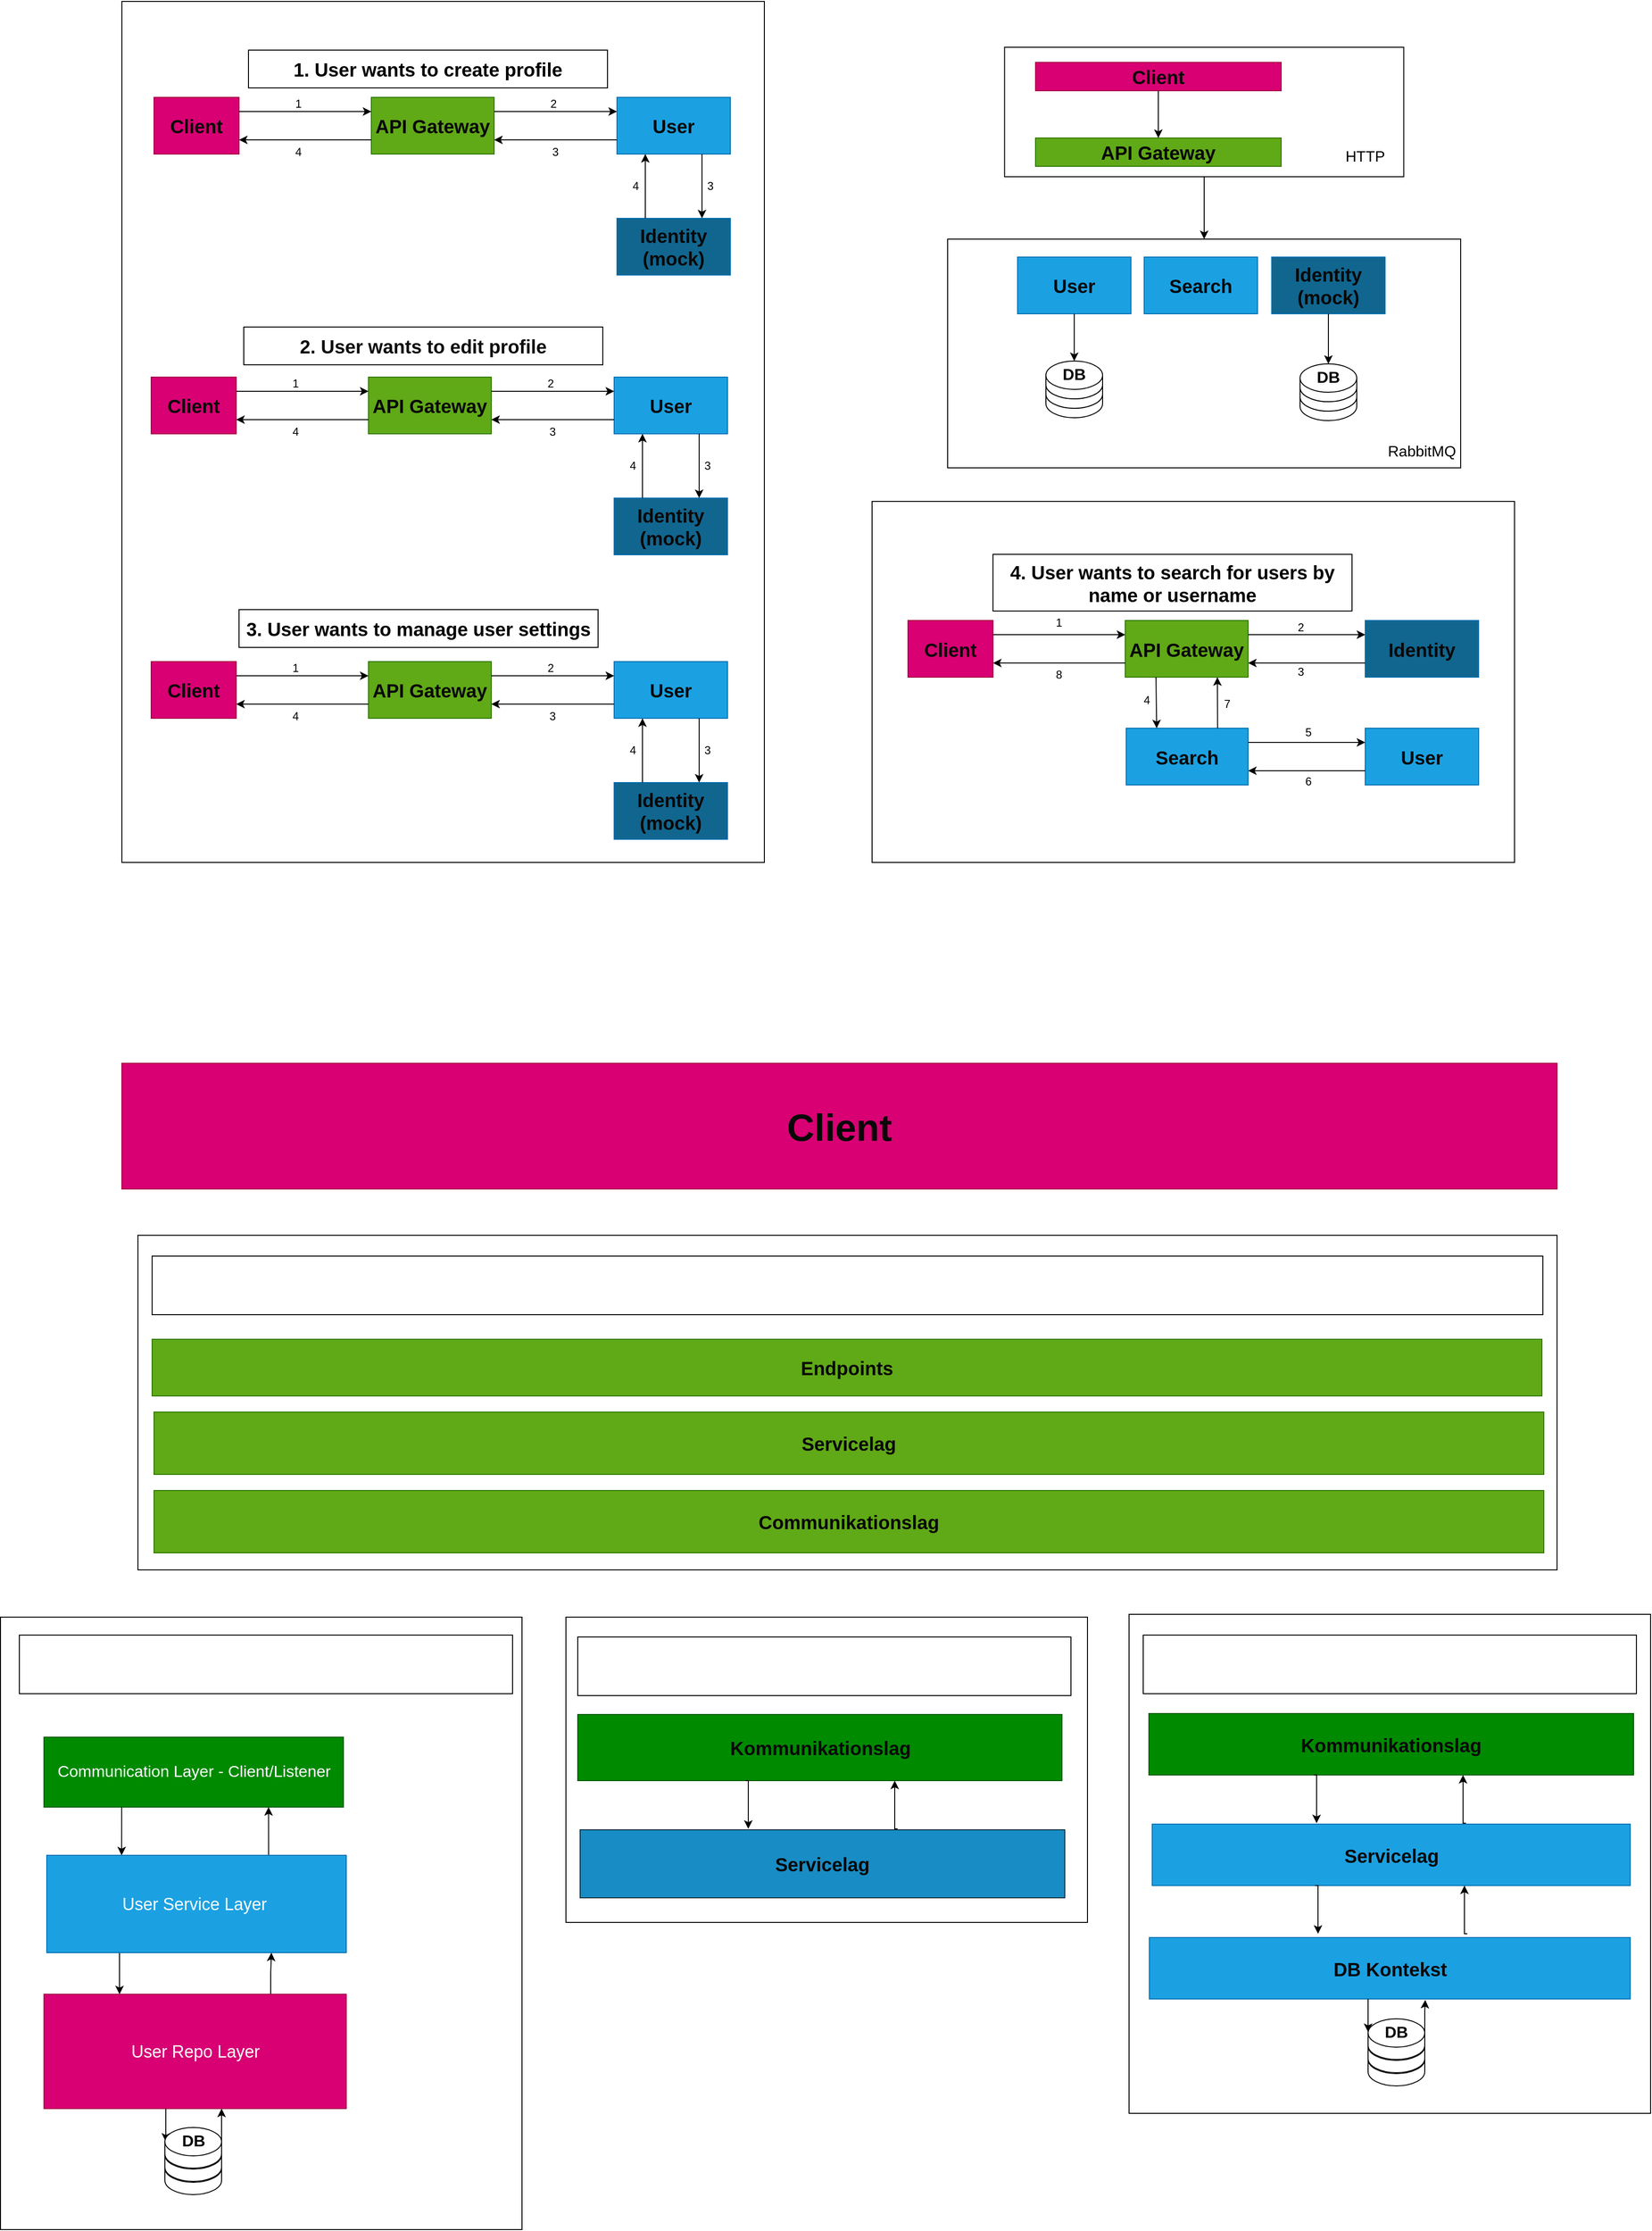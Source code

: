 <mxfile version="23.1.8" type="device">
  <diagram name="Page-1" id="fgIBBaPACrphNUb2yU_0">
    <mxGraphModel dx="1826" dy="351" grid="0" gridSize="10" guides="1" tooltips="1" connect="1" arrows="1" fold="1" page="0" pageScale="1" pageWidth="850" pageHeight="1100" math="0" shadow="0">
      <root>
        <mxCell id="0" />
        <mxCell id="1" parent="0" />
        <mxCell id="bLynz7AUmZi9n8IFfakY-3" value="&lt;font color=&quot;#ffffff&quot;&gt;&lt;span style=&quot;font-size: 20px;&quot;&gt;&lt;b&gt;Search context&lt;/b&gt;&lt;/span&gt;&lt;/font&gt;" style="rounded=0;whiteSpace=wrap;html=1;flipV=0;flipH=1;direction=west;labelPosition=center;verticalLabelPosition=middle;align=center;verticalAlign=top;" vertex="1" parent="1">
          <mxGeometry x="1060.25" y="526" width="422.5" height="137" as="geometry" />
        </mxCell>
        <mxCell id="bLynz7AUmZi9n8IFfakY-1" value="&lt;font color=&quot;#ffffff&quot;&gt;&lt;span style=&quot;font-size: 20px;&quot;&gt;&lt;b&gt;Search context&lt;/b&gt;&lt;/span&gt;&lt;/font&gt;" style="rounded=0;whiteSpace=wrap;html=1;flipV=0;flipH=1;direction=west;labelPosition=center;verticalLabelPosition=middle;align=center;verticalAlign=top;" vertex="1" parent="1">
          <mxGeometry x="1000" y="729" width="543" height="242" as="geometry" />
        </mxCell>
        <mxCell id="kWf70IJN_p3yiQGSxXuf-264" value="" style="rounded=0;whiteSpace=wrap;html=1;" parent="1" vertex="1">
          <mxGeometry x="1192" y="2184" width="552" height="528" as="geometry" />
        </mxCell>
        <mxCell id="kWf70IJN_p3yiQGSxXuf-134" value="&lt;font color=&quot;#ffffff&quot;&gt;&lt;span style=&quot;font-size: 20px;&quot;&gt;&lt;b&gt;Search context&lt;/b&gt;&lt;/span&gt;&lt;/font&gt;" style="rounded=0;whiteSpace=wrap;html=1;flipV=0;flipH=1;direction=west;labelPosition=center;verticalLabelPosition=middle;align=center;verticalAlign=top;" parent="1" vertex="1">
          <mxGeometry x="920" y="1006.5" width="680" height="382" as="geometry" />
        </mxCell>
        <mxCell id="kWf70IJN_p3yiQGSxXuf-133" value="&lt;font color=&quot;#ffffff&quot; size=&quot;1&quot;&gt;&lt;b style=&quot;font-size: 20px;&quot;&gt;User management context&lt;/b&gt;&lt;/font&gt;" style="rounded=0;whiteSpace=wrap;html=1;flipV=0;flipH=1;direction=west;labelPosition=center;verticalLabelPosition=middle;align=center;verticalAlign=top;" parent="1" vertex="1">
          <mxGeometry x="126" y="477.5" width="680" height="911" as="geometry" />
        </mxCell>
        <mxCell id="kWf70IJN_p3yiQGSxXuf-58" value="&lt;font size=&quot;1&quot; color=&quot;#080808&quot;&gt;&lt;b style=&quot;font-size: 20px;&quot;&gt;User&lt;/b&gt;&lt;/font&gt;" style="rounded=0;whiteSpace=wrap;html=1;fillColor=#1ba1e2;fontColor=#ffffff;strokeColor=#006EAF;" parent="1" vertex="1">
          <mxGeometry x="1074" y="748" width="120" height="60" as="geometry" />
        </mxCell>
        <mxCell id="kWf70IJN_p3yiQGSxXuf-60" value="&lt;font size=&quot;1&quot; color=&quot;#080808&quot;&gt;&lt;b style=&quot;font-size: 20px;&quot;&gt;Search&lt;/b&gt;&lt;/font&gt;" style="rounded=0;whiteSpace=wrap;html=1;fillColor=#1ba1e2;fontColor=#ffffff;strokeColor=#006EAF;" parent="1" vertex="1">
          <mxGeometry x="1208" y="748" width="120" height="60" as="geometry" />
        </mxCell>
        <mxCell id="kWf70IJN_p3yiQGSxXuf-62" value="&lt;font size=&quot;1&quot; color=&quot;#080808&quot;&gt;&lt;b style=&quot;font-size: 20px;&quot;&gt;API Gateway&lt;/b&gt;&lt;/font&gt;" style="rounded=0;whiteSpace=wrap;html=1;fillColor=#60a917;fontColor=#ffffff;strokeColor=#2D7600;flipV=0;flipH=1;direction=west;labelPosition=center;verticalLabelPosition=middle;align=center;verticalAlign=middle;" parent="1" vertex="1">
          <mxGeometry x="1093" y="622" width="260" height="30" as="geometry" />
        </mxCell>
        <mxCell id="kWf70IJN_p3yiQGSxXuf-64" value="&lt;font size=&quot;1&quot; color=&quot;#080808&quot;&gt;&lt;b style=&quot;font-size: 20px;&quot;&gt;Client&lt;/b&gt;&lt;/font&gt;" style="rounded=0;whiteSpace=wrap;html=1;fillColor=#d80073;fontColor=#ffffff;strokeColor=#A50040;flipV=0;flipH=1;direction=west;labelPosition=center;verticalLabelPosition=middle;align=center;verticalAlign=middle;" parent="1" vertex="1">
          <mxGeometry x="1093" y="542" width="260" height="30" as="geometry" />
        </mxCell>
        <mxCell id="kWf70IJN_p3yiQGSxXuf-65" value="" style="endArrow=classic;html=1;rounded=0;exitX=0.5;exitY=0;exitDx=0;exitDy=0;entryX=0.5;entryY=1;entryDx=0;entryDy=0;" parent="1" source="kWf70IJN_p3yiQGSxXuf-64" target="kWf70IJN_p3yiQGSxXuf-62" edge="1">
          <mxGeometry width="50" height="50" relative="1" as="geometry">
            <mxPoint x="1423" y="742" as="sourcePoint" />
            <mxPoint x="1473" y="692" as="targetPoint" />
          </mxGeometry>
        </mxCell>
        <mxCell id="kWf70IJN_p3yiQGSxXuf-69" value="&lt;font size=&quot;1&quot;&gt;&lt;b style=&quot;font-size: 20px;&quot;&gt;1. User wants to create profile&lt;/b&gt;&lt;/font&gt;" style="rounded=0;whiteSpace=wrap;html=1;flipV=0;flipH=1;direction=west;labelPosition=center;verticalLabelPosition=middle;align=center;verticalAlign=middle;" parent="1" vertex="1">
          <mxGeometry x="260" y="529" width="380" height="40" as="geometry" />
        </mxCell>
        <mxCell id="kWf70IJN_p3yiQGSxXuf-70" value="&lt;font size=&quot;1&quot; color=&quot;#080808&quot;&gt;&lt;b style=&quot;font-size: 20px;&quot;&gt;Client&lt;/b&gt;&lt;/font&gt;" style="rounded=0;whiteSpace=wrap;html=1;fillColor=#d80073;fontColor=#ffffff;strokeColor=#A50040;flipV=0;flipH=1;direction=west;labelPosition=center;verticalLabelPosition=middle;align=center;verticalAlign=middle;" parent="1" vertex="1">
          <mxGeometry x="160" y="579" width="90" height="60" as="geometry" />
        </mxCell>
        <mxCell id="kWf70IJN_p3yiQGSxXuf-71" value="&lt;font size=&quot;1&quot; color=&quot;#080808&quot;&gt;&lt;b style=&quot;font-size: 20px;&quot;&gt;API Gateway&lt;/b&gt;&lt;/font&gt;" style="rounded=0;whiteSpace=wrap;html=1;fillColor=#60a917;fontColor=#ffffff;strokeColor=#2D7600;flipV=0;flipH=1;direction=west;labelPosition=center;verticalLabelPosition=middle;align=center;verticalAlign=middle;" parent="1" vertex="1">
          <mxGeometry x="390" y="579" width="130" height="60" as="geometry" />
        </mxCell>
        <mxCell id="kWf70IJN_p3yiQGSxXuf-72" value="" style="endArrow=classic;html=1;rounded=0;exitX=0;exitY=0.75;exitDx=0;exitDy=0;entryX=1;entryY=0.75;entryDx=0;entryDy=0;" parent="1" source="kWf70IJN_p3yiQGSxXuf-70" target="kWf70IJN_p3yiQGSxXuf-71" edge="1">
          <mxGeometry width="50" height="50" relative="1" as="geometry">
            <mxPoint x="570" y="709" as="sourcePoint" />
            <mxPoint x="620" y="659" as="targetPoint" />
          </mxGeometry>
        </mxCell>
        <mxCell id="kWf70IJN_p3yiQGSxXuf-73" value="" style="shape=cylinder3;whiteSpace=wrap;html=1;boundedLbl=1;backgroundOutline=1;size=15;" parent="1" vertex="1">
          <mxGeometry x="1104" y="878" width="60" height="40" as="geometry" />
        </mxCell>
        <mxCell id="kWf70IJN_p3yiQGSxXuf-76" value="" style="shape=cylinder3;whiteSpace=wrap;html=1;boundedLbl=1;backgroundOutline=1;size=15;" parent="1" vertex="1">
          <mxGeometry x="1104" y="868" width="60" height="40" as="geometry" />
        </mxCell>
        <mxCell id="kWf70IJN_p3yiQGSxXuf-77" value="" style="shape=cylinder3;whiteSpace=wrap;html=1;boundedLbl=1;backgroundOutline=1;size=15;" parent="1" vertex="1">
          <mxGeometry x="1104" y="858" width="60" height="40" as="geometry" />
        </mxCell>
        <mxCell id="kWf70IJN_p3yiQGSxXuf-79" value="" style="endArrow=classic;html=1;rounded=0;exitX=0.5;exitY=1;exitDx=0;exitDy=0;entryX=0.5;entryY=0;entryDx=0;entryDy=0;entryPerimeter=0;" parent="1" source="kWf70IJN_p3yiQGSxXuf-58" target="kWf70IJN_p3yiQGSxXuf-77" edge="1">
          <mxGeometry width="50" height="50" relative="1" as="geometry">
            <mxPoint x="1134" y="818" as="sourcePoint" />
            <mxPoint x="1334" y="868" as="targetPoint" />
          </mxGeometry>
        </mxCell>
        <mxCell id="kWf70IJN_p3yiQGSxXuf-80" value="&lt;b&gt;&lt;font style=&quot;font-size: 17px;&quot;&gt;DB&lt;/font&gt;&lt;/b&gt;" style="text;html=1;strokeColor=none;fillColor=none;align=center;verticalAlign=middle;whiteSpace=wrap;rounded=0;" parent="1" vertex="1">
          <mxGeometry x="1104" y="858" width="60" height="30" as="geometry" />
        </mxCell>
        <mxCell id="kWf70IJN_p3yiQGSxXuf-81" value="&lt;font size=&quot;1&quot; color=&quot;#080808&quot;&gt;&lt;b style=&quot;font-size: 20px;&quot;&gt;User&lt;/b&gt;&lt;/font&gt;" style="rounded=0;whiteSpace=wrap;html=1;fillColor=#1ba1e2;fontColor=#ffffff;strokeColor=#006EAF;" parent="1" vertex="1">
          <mxGeometry x="650" y="579" width="120" height="60" as="geometry" />
        </mxCell>
        <mxCell id="kWf70IJN_p3yiQGSxXuf-82" value="" style="endArrow=classic;html=1;rounded=0;exitX=0;exitY=0.75;exitDx=0;exitDy=0;entryX=0;entryY=0.25;entryDx=0;entryDy=0;" parent="1" source="kWf70IJN_p3yiQGSxXuf-71" target="kWf70IJN_p3yiQGSxXuf-81" edge="1">
          <mxGeometry width="50" height="50" relative="1" as="geometry">
            <mxPoint x="590" y="749" as="sourcePoint" />
            <mxPoint x="640" y="699" as="targetPoint" />
          </mxGeometry>
        </mxCell>
        <mxCell id="kWf70IJN_p3yiQGSxXuf-85" value="&lt;font color=&quot;#0d0d0d&quot; size=&quot;1&quot;&gt;&lt;b style=&quot;font-size: 20px;&quot;&gt;2. User wants to edit profile&lt;/b&gt;&lt;/font&gt;" style="rounded=0;whiteSpace=wrap;html=1;flipV=0;flipH=1;direction=west;labelPosition=center;verticalLabelPosition=middle;align=center;verticalAlign=middle;" parent="1" vertex="1">
          <mxGeometry x="255" y="822" width="380" height="40" as="geometry" />
        </mxCell>
        <mxCell id="kWf70IJN_p3yiQGSxXuf-86" value="&lt;font size=&quot;1&quot;&gt;&lt;b style=&quot;font-size: 20px;&quot;&gt;3. User wants to manage user settings&lt;/b&gt;&lt;/font&gt;" style="rounded=0;whiteSpace=wrap;html=1;flipV=0;flipH=1;direction=west;labelPosition=center;verticalLabelPosition=middle;align=center;verticalAlign=middle;" parent="1" vertex="1">
          <mxGeometry x="250" y="1121" width="380" height="40" as="geometry" />
        </mxCell>
        <mxCell id="kWf70IJN_p3yiQGSxXuf-104" value="" style="endArrow=classic;html=1;rounded=0;entryX=0;entryY=0.25;entryDx=0;entryDy=0;exitX=0;exitY=0.75;exitDx=0;exitDy=0;" parent="1" source="kWf70IJN_p3yiQGSxXuf-81" target="kWf70IJN_p3yiQGSxXuf-71" edge="1">
          <mxGeometry width="50" height="50" relative="1" as="geometry">
            <mxPoint x="550" y="669" as="sourcePoint" />
            <mxPoint x="600" y="619" as="targetPoint" />
          </mxGeometry>
        </mxCell>
        <mxCell id="kWf70IJN_p3yiQGSxXuf-105" value="" style="endArrow=classic;html=1;rounded=0;entryX=0;entryY=0.25;entryDx=0;entryDy=0;exitX=1;exitY=0.25;exitDx=0;exitDy=0;" parent="1" source="kWf70IJN_p3yiQGSxXuf-71" target="kWf70IJN_p3yiQGSxXuf-70" edge="1">
          <mxGeometry width="50" height="50" relative="1" as="geometry">
            <mxPoint x="330" y="669" as="sourcePoint" />
            <mxPoint x="380" y="619" as="targetPoint" />
          </mxGeometry>
        </mxCell>
        <mxCell id="kWf70IJN_p3yiQGSxXuf-120" value="&lt;font size=&quot;1&quot;&gt;&lt;b style=&quot;font-size: 20px;&quot;&gt;4. User wants to search for users by name or username&lt;/b&gt;&lt;/font&gt;" style="rounded=0;whiteSpace=wrap;html=1;flipV=0;flipH=1;direction=west;labelPosition=center;verticalLabelPosition=middle;align=center;verticalAlign=middle;" parent="1" vertex="1">
          <mxGeometry x="1048" y="1062.5" width="380" height="60" as="geometry" />
        </mxCell>
        <mxCell id="kWf70IJN_p3yiQGSxXuf-121" value="&lt;font size=&quot;1&quot; color=&quot;#080808&quot;&gt;&lt;b style=&quot;font-size: 20px;&quot;&gt;Client&lt;/b&gt;&lt;/font&gt;" style="rounded=0;whiteSpace=wrap;html=1;fillColor=#d80073;fontColor=#ffffff;strokeColor=#A50040;flipV=0;flipH=1;direction=west;labelPosition=center;verticalLabelPosition=middle;align=center;verticalAlign=middle;" parent="1" vertex="1">
          <mxGeometry x="958" y="1132.5" width="90" height="60" as="geometry" />
        </mxCell>
        <mxCell id="kWf70IJN_p3yiQGSxXuf-122" value="&lt;font size=&quot;1&quot; color=&quot;#080808&quot;&gt;&lt;b style=&quot;font-size: 20px;&quot;&gt;API Gateway&lt;/b&gt;&lt;/font&gt;" style="rounded=0;whiteSpace=wrap;html=1;fillColor=#60a917;fontColor=#ffffff;strokeColor=#2D7600;flipV=0;flipH=1;direction=west;labelPosition=center;verticalLabelPosition=middle;align=center;verticalAlign=middle;" parent="1" vertex="1">
          <mxGeometry x="1188" y="1132.5" width="130" height="60" as="geometry" />
        </mxCell>
        <mxCell id="kWf70IJN_p3yiQGSxXuf-123" value="" style="endArrow=classic;html=1;rounded=0;exitX=0;exitY=0.75;exitDx=0;exitDy=0;entryX=1;entryY=0.75;entryDx=0;entryDy=0;" parent="1" source="kWf70IJN_p3yiQGSxXuf-121" target="kWf70IJN_p3yiQGSxXuf-122" edge="1">
          <mxGeometry width="50" height="50" relative="1" as="geometry">
            <mxPoint x="1368" y="1262.5" as="sourcePoint" />
            <mxPoint x="1418" y="1212.5" as="targetPoint" />
          </mxGeometry>
        </mxCell>
        <mxCell id="kWf70IJN_p3yiQGSxXuf-124" value="&lt;font size=&quot;1&quot; color=&quot;#080808&quot;&gt;&lt;b style=&quot;font-size: 20px;&quot;&gt;Search&lt;/b&gt;&lt;/font&gt;" style="rounded=0;whiteSpace=wrap;html=1;fillColor=#1ba1e2;fontColor=#ffffff;strokeColor=#006EAF;" parent="1" vertex="1">
          <mxGeometry x="1189" y="1246.5" width="129" height="60" as="geometry" />
        </mxCell>
        <mxCell id="kWf70IJN_p3yiQGSxXuf-125" value="" style="endArrow=classic;html=1;rounded=0;exitX=0.75;exitY=0;exitDx=0;exitDy=0;entryX=0.25;entryY=0;entryDx=0;entryDy=0;" parent="1" source="kWf70IJN_p3yiQGSxXuf-122" target="kWf70IJN_p3yiQGSxXuf-124" edge="1">
          <mxGeometry width="50" height="50" relative="1" as="geometry">
            <mxPoint x="1388" y="1302.5" as="sourcePoint" />
            <mxPoint x="1438" y="1252.5" as="targetPoint" />
          </mxGeometry>
        </mxCell>
        <mxCell id="kWf70IJN_p3yiQGSxXuf-127" value="" style="endArrow=classic;html=1;rounded=0;entryX=0;entryY=0.25;entryDx=0;entryDy=0;exitX=1;exitY=0.25;exitDx=0;exitDy=0;" parent="1" source="kWf70IJN_p3yiQGSxXuf-122" target="kWf70IJN_p3yiQGSxXuf-121" edge="1">
          <mxGeometry width="50" height="50" relative="1" as="geometry">
            <mxPoint x="1128" y="1222.5" as="sourcePoint" />
            <mxPoint x="1178" y="1172.5" as="targetPoint" />
          </mxGeometry>
        </mxCell>
        <mxCell id="kWf70IJN_p3yiQGSxXuf-128" value="&lt;font size=&quot;1&quot; color=&quot;#080808&quot;&gt;&lt;b style=&quot;font-size: 20px;&quot;&gt;User&lt;/b&gt;&lt;/font&gt;" style="rounded=0;whiteSpace=wrap;html=1;fillColor=#1ba1e2;fontColor=#ffffff;strokeColor=#006EAF;" parent="1" vertex="1">
          <mxGeometry x="1442" y="1246.5" width="120" height="60" as="geometry" />
        </mxCell>
        <mxCell id="kWf70IJN_p3yiQGSxXuf-129" value="" style="endArrow=classic;html=1;rounded=0;entryX=0;entryY=0.25;entryDx=0;entryDy=0;exitX=1;exitY=0.25;exitDx=0;exitDy=0;" parent="1" source="kWf70IJN_p3yiQGSxXuf-124" target="kWf70IJN_p3yiQGSxXuf-128" edge="1">
          <mxGeometry width="50" height="50" relative="1" as="geometry">
            <mxPoint x="1321" y="1290.5" as="sourcePoint" />
            <mxPoint x="1458" y="1157.5" as="targetPoint" />
          </mxGeometry>
        </mxCell>
        <mxCell id="kWf70IJN_p3yiQGSxXuf-131" value="" style="endArrow=classic;html=1;rounded=0;exitX=0.75;exitY=0;exitDx=0;exitDy=0;entryX=0.25;entryY=0;entryDx=0;entryDy=0;" parent="1" source="kWf70IJN_p3yiQGSxXuf-124" target="kWf70IJN_p3yiQGSxXuf-122" edge="1">
          <mxGeometry width="50" height="50" relative="1" as="geometry">
            <mxPoint x="1488" y="1242.5" as="sourcePoint" />
            <mxPoint x="1488" y="1202.5" as="targetPoint" />
          </mxGeometry>
        </mxCell>
        <mxCell id="kWf70IJN_p3yiQGSxXuf-142" value="&lt;font size=&quot;1&quot; color=&quot;#080808&quot;&gt;&lt;b style=&quot;font-size: 20px;&quot;&gt;Identity&lt;/b&gt;&lt;/font&gt;" style="rounded=0;whiteSpace=wrap;html=1;fillColor=#11668F;fontColor=#ffffff;strokeColor=#006EAF;" parent="1" vertex="1">
          <mxGeometry x="1442" y="1132.5" width="120" height="60" as="geometry" />
        </mxCell>
        <mxCell id="kWf70IJN_p3yiQGSxXuf-143" value="" style="endArrow=classic;html=1;rounded=0;exitX=0;exitY=0.75;exitDx=0;exitDy=0;entryX=0;entryY=0.25;entryDx=0;entryDy=0;" parent="1" source="kWf70IJN_p3yiQGSxXuf-122" target="kWf70IJN_p3yiQGSxXuf-142" edge="1">
          <mxGeometry width="50" height="50" relative="1" as="geometry">
            <mxPoint x="1389" y="1184.5" as="sourcePoint" />
            <mxPoint x="1439" y="1134.5" as="targetPoint" />
          </mxGeometry>
        </mxCell>
        <mxCell id="kWf70IJN_p3yiQGSxXuf-144" value="1" style="text;html=1;strokeColor=none;fillColor=none;align=center;verticalAlign=middle;whiteSpace=wrap;rounded=0;" parent="1" vertex="1">
          <mxGeometry x="1088" y="1119.5" width="60" height="30" as="geometry" />
        </mxCell>
        <mxCell id="kWf70IJN_p3yiQGSxXuf-145" value="2" style="text;html=1;strokeColor=none;fillColor=none;align=center;verticalAlign=middle;whiteSpace=wrap;rounded=0;" parent="1" vertex="1">
          <mxGeometry x="1344" y="1124.5" width="60" height="30" as="geometry" />
        </mxCell>
        <mxCell id="kWf70IJN_p3yiQGSxXuf-146" value="" style="endArrow=classic;html=1;rounded=0;entryX=0;entryY=0.25;entryDx=0;entryDy=0;exitX=0;exitY=0.75;exitDx=0;exitDy=0;" parent="1" source="kWf70IJN_p3yiQGSxXuf-142" target="kWf70IJN_p3yiQGSxXuf-122" edge="1">
          <mxGeometry width="50" height="50" relative="1" as="geometry">
            <mxPoint x="1369" y="1211.5" as="sourcePoint" />
            <mxPoint x="1419" y="1161.5" as="targetPoint" />
          </mxGeometry>
        </mxCell>
        <mxCell id="kWf70IJN_p3yiQGSxXuf-147" value="3" style="text;html=1;strokeColor=none;fillColor=none;align=center;verticalAlign=middle;whiteSpace=wrap;rounded=0;" parent="1" vertex="1">
          <mxGeometry x="1344" y="1171.5" width="60" height="30" as="geometry" />
        </mxCell>
        <mxCell id="kWf70IJN_p3yiQGSxXuf-150" value="" style="endArrow=classic;html=1;rounded=0;exitX=0;exitY=0.75;exitDx=0;exitDy=0;entryX=1;entryY=0.75;entryDx=0;entryDy=0;" parent="1" source="kWf70IJN_p3yiQGSxXuf-128" target="kWf70IJN_p3yiQGSxXuf-124" edge="1">
          <mxGeometry width="50" height="50" relative="1" as="geometry">
            <mxPoint x="1328" y="1271.5" as="sourcePoint" />
            <mxPoint x="1395" y="1316.5" as="targetPoint" />
          </mxGeometry>
        </mxCell>
        <mxCell id="kWf70IJN_p3yiQGSxXuf-151" value="4" style="text;html=1;strokeColor=none;fillColor=none;align=center;verticalAlign=middle;whiteSpace=wrap;rounded=0;" parent="1" vertex="1">
          <mxGeometry x="1181" y="1201.5" width="60" height="30" as="geometry" />
        </mxCell>
        <mxCell id="kWf70IJN_p3yiQGSxXuf-153" value="5" style="text;html=1;strokeColor=none;fillColor=none;align=center;verticalAlign=middle;whiteSpace=wrap;rounded=0;" parent="1" vertex="1">
          <mxGeometry x="1352" y="1235.5" width="60" height="30" as="geometry" />
        </mxCell>
        <mxCell id="kWf70IJN_p3yiQGSxXuf-154" value="6" style="text;html=1;strokeColor=none;fillColor=none;align=center;verticalAlign=middle;whiteSpace=wrap;rounded=0;" parent="1" vertex="1">
          <mxGeometry x="1352" y="1287.5" width="60" height="30" as="geometry" />
        </mxCell>
        <mxCell id="kWf70IJN_p3yiQGSxXuf-155" value="&lt;font size=&quot;1&quot; color=&quot;#080808&quot;&gt;&lt;b style=&quot;font-size: 20px;&quot;&gt;Identity&lt;br&gt;(mock)&lt;br&gt;&lt;/b&gt;&lt;/font&gt;" style="rounded=0;whiteSpace=wrap;html=1;fillColor=#11668F;fontColor=#ffffff;strokeColor=#006EAF;" parent="1" vertex="1">
          <mxGeometry x="1343" y="748" width="120" height="60" as="geometry" />
        </mxCell>
        <mxCell id="kWf70IJN_p3yiQGSxXuf-156" value="7" style="text;html=1;strokeColor=none;fillColor=none;align=center;verticalAlign=middle;whiteSpace=wrap;rounded=0;" parent="1" vertex="1">
          <mxGeometry x="1266" y="1205.5" width="60" height="30" as="geometry" />
        </mxCell>
        <mxCell id="kWf70IJN_p3yiQGSxXuf-157" value="8" style="text;html=1;strokeColor=none;fillColor=none;align=center;verticalAlign=middle;whiteSpace=wrap;rounded=0;" parent="1" vertex="1">
          <mxGeometry x="1088" y="1174.5" width="60" height="30" as="geometry" />
        </mxCell>
        <mxCell id="kWf70IJN_p3yiQGSxXuf-158" value="" style="shape=cylinder3;whiteSpace=wrap;html=1;boundedLbl=1;backgroundOutline=1;size=15;" parent="1" vertex="1">
          <mxGeometry x="1373" y="881" width="60" height="40" as="geometry" />
        </mxCell>
        <mxCell id="kWf70IJN_p3yiQGSxXuf-159" value="" style="shape=cylinder3;whiteSpace=wrap;html=1;boundedLbl=1;backgroundOutline=1;size=15;" parent="1" vertex="1">
          <mxGeometry x="1373" y="871" width="60" height="40" as="geometry" />
        </mxCell>
        <mxCell id="kWf70IJN_p3yiQGSxXuf-160" value="" style="shape=cylinder3;whiteSpace=wrap;html=1;boundedLbl=1;backgroundOutline=1;size=15;" parent="1" vertex="1">
          <mxGeometry x="1373" y="861" width="60" height="40" as="geometry" />
        </mxCell>
        <mxCell id="kWf70IJN_p3yiQGSxXuf-161" value="" style="endArrow=classic;html=1;rounded=0;entryX=0.5;entryY=0;entryDx=0;entryDy=0;entryPerimeter=0;" parent="1" target="kWf70IJN_p3yiQGSxXuf-160" edge="1">
          <mxGeometry width="50" height="50" relative="1" as="geometry">
            <mxPoint x="1403" y="808" as="sourcePoint" />
            <mxPoint x="1603" y="871" as="targetPoint" />
          </mxGeometry>
        </mxCell>
        <mxCell id="kWf70IJN_p3yiQGSxXuf-162" value="&lt;b&gt;&lt;font style=&quot;font-size: 17px;&quot;&gt;DB&lt;/font&gt;&lt;/b&gt;" style="text;html=1;strokeColor=none;fillColor=none;align=center;verticalAlign=middle;whiteSpace=wrap;rounded=0;" parent="1" vertex="1">
          <mxGeometry x="1373" y="861" width="60" height="30" as="geometry" />
        </mxCell>
        <mxCell id="kWf70IJN_p3yiQGSxXuf-163" value="&lt;font size=&quot;1&quot; color=&quot;#080808&quot;&gt;&lt;b style=&quot;font-size: 20px;&quot;&gt;Identity&lt;br&gt;(mock)&lt;br&gt;&lt;/b&gt;&lt;/font&gt;" style="rounded=0;whiteSpace=wrap;html=1;fillColor=#11668F;fontColor=#ffffff;strokeColor=#006EAF;" parent="1" vertex="1">
          <mxGeometry x="650" y="707" width="120" height="60" as="geometry" />
        </mxCell>
        <mxCell id="kWf70IJN_p3yiQGSxXuf-164" value="" style="endArrow=classic;html=1;rounded=0;exitX=0.75;exitY=1;exitDx=0;exitDy=0;entryX=0.75;entryY=0;entryDx=0;entryDy=0;" parent="1" source="kWf70IJN_p3yiQGSxXuf-81" target="kWf70IJN_p3yiQGSxXuf-163" edge="1">
          <mxGeometry width="50" height="50" relative="1" as="geometry">
            <mxPoint x="-10" y="593" as="sourcePoint" />
            <mxPoint x="40" y="543" as="targetPoint" />
          </mxGeometry>
        </mxCell>
        <mxCell id="kWf70IJN_p3yiQGSxXuf-165" value="" style="endArrow=classic;html=1;rounded=0;exitX=0.25;exitY=0;exitDx=0;exitDy=0;entryX=0.25;entryY=1;entryDx=0;entryDy=0;" parent="1" source="kWf70IJN_p3yiQGSxXuf-163" target="kWf70IJN_p3yiQGSxXuf-81" edge="1">
          <mxGeometry width="50" height="50" relative="1" as="geometry">
            <mxPoint x="750" y="649" as="sourcePoint" />
            <mxPoint x="694" y="677" as="targetPoint" />
          </mxGeometry>
        </mxCell>
        <mxCell id="kWf70IJN_p3yiQGSxXuf-166" value="1" style="text;html=1;strokeColor=none;fillColor=none;align=center;verticalAlign=middle;whiteSpace=wrap;rounded=0;" parent="1" vertex="1">
          <mxGeometry x="283" y="571" width="60" height="30" as="geometry" />
        </mxCell>
        <mxCell id="kWf70IJN_p3yiQGSxXuf-167" value="2" style="text;html=1;strokeColor=none;fillColor=none;align=center;verticalAlign=middle;whiteSpace=wrap;rounded=0;" parent="1" vertex="1">
          <mxGeometry x="553" y="571" width="60" height="30" as="geometry" />
        </mxCell>
        <mxCell id="kWf70IJN_p3yiQGSxXuf-168" value="3" style="text;html=1;strokeColor=none;fillColor=none;align=center;verticalAlign=middle;whiteSpace=wrap;rounded=0;" parent="1" vertex="1">
          <mxGeometry x="719" y="658" width="60" height="30" as="geometry" />
        </mxCell>
        <mxCell id="kWf70IJN_p3yiQGSxXuf-169" value="3" style="text;html=1;strokeColor=none;fillColor=none;align=center;verticalAlign=middle;whiteSpace=wrap;rounded=0;" parent="1" vertex="1">
          <mxGeometry x="555" y="622" width="60" height="30" as="geometry" />
        </mxCell>
        <mxCell id="kWf70IJN_p3yiQGSxXuf-170" value="4" style="text;html=1;strokeColor=none;fillColor=none;align=center;verticalAlign=middle;whiteSpace=wrap;rounded=0;" parent="1" vertex="1">
          <mxGeometry x="640" y="658" width="60" height="30" as="geometry" />
        </mxCell>
        <mxCell id="kWf70IJN_p3yiQGSxXuf-171" value="4" style="text;html=1;strokeColor=none;fillColor=none;align=center;verticalAlign=middle;whiteSpace=wrap;rounded=0;" parent="1" vertex="1">
          <mxGeometry x="283" y="622" width="60" height="30" as="geometry" />
        </mxCell>
        <mxCell id="kWf70IJN_p3yiQGSxXuf-186" value="&lt;font size=&quot;1&quot; color=&quot;#080808&quot;&gt;&lt;b style=&quot;font-size: 20px;&quot;&gt;Client&lt;/b&gt;&lt;/font&gt;" style="rounded=0;whiteSpace=wrap;html=1;fillColor=#d80073;fontColor=#ffffff;strokeColor=#A50040;flipV=0;flipH=1;direction=west;labelPosition=center;verticalLabelPosition=middle;align=center;verticalAlign=middle;" parent="1" vertex="1">
          <mxGeometry x="157" y="875" width="90" height="60" as="geometry" />
        </mxCell>
        <mxCell id="kWf70IJN_p3yiQGSxXuf-187" value="&lt;font size=&quot;1&quot; color=&quot;#080808&quot;&gt;&lt;b style=&quot;font-size: 20px;&quot;&gt;API Gateway&lt;/b&gt;&lt;/font&gt;" style="rounded=0;whiteSpace=wrap;html=1;fillColor=#60a917;fontColor=#ffffff;strokeColor=#2D7600;flipV=0;flipH=1;direction=west;labelPosition=center;verticalLabelPosition=middle;align=center;verticalAlign=middle;" parent="1" vertex="1">
          <mxGeometry x="387" y="875" width="130" height="60" as="geometry" />
        </mxCell>
        <mxCell id="kWf70IJN_p3yiQGSxXuf-188" value="" style="endArrow=classic;html=1;rounded=0;exitX=0;exitY=0.75;exitDx=0;exitDy=0;entryX=1;entryY=0.75;entryDx=0;entryDy=0;" parent="1" source="kWf70IJN_p3yiQGSxXuf-186" target="kWf70IJN_p3yiQGSxXuf-187" edge="1">
          <mxGeometry width="50" height="50" relative="1" as="geometry">
            <mxPoint x="567" y="1005" as="sourcePoint" />
            <mxPoint x="617" y="955" as="targetPoint" />
          </mxGeometry>
        </mxCell>
        <mxCell id="kWf70IJN_p3yiQGSxXuf-189" value="&lt;font size=&quot;1&quot; color=&quot;#080808&quot;&gt;&lt;b style=&quot;font-size: 20px;&quot;&gt;User&lt;/b&gt;&lt;/font&gt;" style="rounded=0;whiteSpace=wrap;html=1;fillColor=#1ba1e2;fontColor=#ffffff;strokeColor=#006EAF;" parent="1" vertex="1">
          <mxGeometry x="647" y="875" width="120" height="60" as="geometry" />
        </mxCell>
        <mxCell id="kWf70IJN_p3yiQGSxXuf-190" value="" style="endArrow=classic;html=1;rounded=0;exitX=0;exitY=0.75;exitDx=0;exitDy=0;entryX=0;entryY=0.25;entryDx=0;entryDy=0;" parent="1" source="kWf70IJN_p3yiQGSxXuf-187" target="kWf70IJN_p3yiQGSxXuf-189" edge="1">
          <mxGeometry width="50" height="50" relative="1" as="geometry">
            <mxPoint x="587" y="1045" as="sourcePoint" />
            <mxPoint x="637" y="995" as="targetPoint" />
          </mxGeometry>
        </mxCell>
        <mxCell id="kWf70IJN_p3yiQGSxXuf-191" value="" style="endArrow=classic;html=1;rounded=0;entryX=0;entryY=0.25;entryDx=0;entryDy=0;exitX=0;exitY=0.75;exitDx=0;exitDy=0;" parent="1" source="kWf70IJN_p3yiQGSxXuf-189" target="kWf70IJN_p3yiQGSxXuf-187" edge="1">
          <mxGeometry width="50" height="50" relative="1" as="geometry">
            <mxPoint x="547" y="965" as="sourcePoint" />
            <mxPoint x="597" y="915" as="targetPoint" />
          </mxGeometry>
        </mxCell>
        <mxCell id="kWf70IJN_p3yiQGSxXuf-192" value="" style="endArrow=classic;html=1;rounded=0;entryX=0;entryY=0.25;entryDx=0;entryDy=0;exitX=1;exitY=0.25;exitDx=0;exitDy=0;" parent="1" source="kWf70IJN_p3yiQGSxXuf-187" target="kWf70IJN_p3yiQGSxXuf-186" edge="1">
          <mxGeometry width="50" height="50" relative="1" as="geometry">
            <mxPoint x="327" y="965" as="sourcePoint" />
            <mxPoint x="377" y="915" as="targetPoint" />
          </mxGeometry>
        </mxCell>
        <mxCell id="kWf70IJN_p3yiQGSxXuf-193" value="&lt;font size=&quot;1&quot; color=&quot;#080808&quot;&gt;&lt;b style=&quot;font-size: 20px;&quot;&gt;Identity&lt;br&gt;(mock)&lt;br&gt;&lt;/b&gt;&lt;/font&gt;" style="rounded=0;whiteSpace=wrap;html=1;fillColor=#11668F;fontColor=#ffffff;strokeColor=#006EAF;" parent="1" vertex="1">
          <mxGeometry x="647" y="1003" width="120" height="60" as="geometry" />
        </mxCell>
        <mxCell id="kWf70IJN_p3yiQGSxXuf-194" value="" style="endArrow=classic;html=1;rounded=0;exitX=0.75;exitY=1;exitDx=0;exitDy=0;entryX=0.75;entryY=0;entryDx=0;entryDy=0;" parent="1" source="kWf70IJN_p3yiQGSxXuf-189" target="kWf70IJN_p3yiQGSxXuf-193" edge="1">
          <mxGeometry width="50" height="50" relative="1" as="geometry">
            <mxPoint x="-13" y="889" as="sourcePoint" />
            <mxPoint x="37" y="839" as="targetPoint" />
          </mxGeometry>
        </mxCell>
        <mxCell id="kWf70IJN_p3yiQGSxXuf-195" value="" style="endArrow=classic;html=1;rounded=0;exitX=0.25;exitY=0;exitDx=0;exitDy=0;entryX=0.25;entryY=1;entryDx=0;entryDy=0;" parent="1" source="kWf70IJN_p3yiQGSxXuf-193" target="kWf70IJN_p3yiQGSxXuf-189" edge="1">
          <mxGeometry width="50" height="50" relative="1" as="geometry">
            <mxPoint x="747" y="945" as="sourcePoint" />
            <mxPoint x="691" y="973" as="targetPoint" />
          </mxGeometry>
        </mxCell>
        <mxCell id="kWf70IJN_p3yiQGSxXuf-196" value="1" style="text;html=1;strokeColor=none;fillColor=none;align=center;verticalAlign=middle;whiteSpace=wrap;rounded=0;" parent="1" vertex="1">
          <mxGeometry x="280" y="867" width="60" height="30" as="geometry" />
        </mxCell>
        <mxCell id="kWf70IJN_p3yiQGSxXuf-197" value="2" style="text;html=1;strokeColor=none;fillColor=none;align=center;verticalAlign=middle;whiteSpace=wrap;rounded=0;" parent="1" vertex="1">
          <mxGeometry x="550" y="867" width="60" height="30" as="geometry" />
        </mxCell>
        <mxCell id="kWf70IJN_p3yiQGSxXuf-198" value="3" style="text;html=1;strokeColor=none;fillColor=none;align=center;verticalAlign=middle;whiteSpace=wrap;rounded=0;" parent="1" vertex="1">
          <mxGeometry x="716" y="954" width="60" height="30" as="geometry" />
        </mxCell>
        <mxCell id="kWf70IJN_p3yiQGSxXuf-199" value="3" style="text;html=1;strokeColor=none;fillColor=none;align=center;verticalAlign=middle;whiteSpace=wrap;rounded=0;" parent="1" vertex="1">
          <mxGeometry x="552" y="918" width="60" height="30" as="geometry" />
        </mxCell>
        <mxCell id="kWf70IJN_p3yiQGSxXuf-200" value="4" style="text;html=1;strokeColor=none;fillColor=none;align=center;verticalAlign=middle;whiteSpace=wrap;rounded=0;" parent="1" vertex="1">
          <mxGeometry x="637" y="954" width="60" height="30" as="geometry" />
        </mxCell>
        <mxCell id="kWf70IJN_p3yiQGSxXuf-201" value="4" style="text;html=1;strokeColor=none;fillColor=none;align=center;verticalAlign=middle;whiteSpace=wrap;rounded=0;" parent="1" vertex="1">
          <mxGeometry x="280" y="918" width="60" height="30" as="geometry" />
        </mxCell>
        <mxCell id="kWf70IJN_p3yiQGSxXuf-202" value="&lt;font size=&quot;1&quot; color=&quot;#080808&quot;&gt;&lt;b style=&quot;font-size: 20px;&quot;&gt;Client&lt;/b&gt;&lt;/font&gt;" style="rounded=0;whiteSpace=wrap;html=1;fillColor=#d80073;fontColor=#ffffff;strokeColor=#A50040;flipV=0;flipH=1;direction=west;labelPosition=center;verticalLabelPosition=middle;align=center;verticalAlign=middle;" parent="1" vertex="1">
          <mxGeometry x="157" y="1176" width="90" height="60" as="geometry" />
        </mxCell>
        <mxCell id="kWf70IJN_p3yiQGSxXuf-203" value="&lt;font size=&quot;1&quot; color=&quot;#080808&quot;&gt;&lt;b style=&quot;font-size: 20px;&quot;&gt;API Gateway&lt;/b&gt;&lt;/font&gt;" style="rounded=0;whiteSpace=wrap;html=1;fillColor=#60a917;fontColor=#ffffff;strokeColor=#2D7600;flipV=0;flipH=1;direction=west;labelPosition=center;verticalLabelPosition=middle;align=center;verticalAlign=middle;" parent="1" vertex="1">
          <mxGeometry x="387" y="1176" width="130" height="60" as="geometry" />
        </mxCell>
        <mxCell id="kWf70IJN_p3yiQGSxXuf-204" value="" style="endArrow=classic;html=1;rounded=0;exitX=0;exitY=0.75;exitDx=0;exitDy=0;entryX=1;entryY=0.75;entryDx=0;entryDy=0;" parent="1" source="kWf70IJN_p3yiQGSxXuf-202" target="kWf70IJN_p3yiQGSxXuf-203" edge="1">
          <mxGeometry width="50" height="50" relative="1" as="geometry">
            <mxPoint x="567" y="1306" as="sourcePoint" />
            <mxPoint x="617" y="1256" as="targetPoint" />
          </mxGeometry>
        </mxCell>
        <mxCell id="kWf70IJN_p3yiQGSxXuf-205" value="&lt;font size=&quot;1&quot; color=&quot;#080808&quot;&gt;&lt;b style=&quot;font-size: 20px;&quot;&gt;User&lt;/b&gt;&lt;/font&gt;" style="rounded=0;whiteSpace=wrap;html=1;fillColor=#1ba1e2;fontColor=#ffffff;strokeColor=#006EAF;" parent="1" vertex="1">
          <mxGeometry x="647" y="1176" width="120" height="60" as="geometry" />
        </mxCell>
        <mxCell id="kWf70IJN_p3yiQGSxXuf-206" value="" style="endArrow=classic;html=1;rounded=0;exitX=0;exitY=0.75;exitDx=0;exitDy=0;entryX=0;entryY=0.25;entryDx=0;entryDy=0;" parent="1" source="kWf70IJN_p3yiQGSxXuf-203" target="kWf70IJN_p3yiQGSxXuf-205" edge="1">
          <mxGeometry width="50" height="50" relative="1" as="geometry">
            <mxPoint x="587" y="1346" as="sourcePoint" />
            <mxPoint x="637" y="1296" as="targetPoint" />
          </mxGeometry>
        </mxCell>
        <mxCell id="kWf70IJN_p3yiQGSxXuf-207" value="" style="endArrow=classic;html=1;rounded=0;entryX=0;entryY=0.25;entryDx=0;entryDy=0;exitX=0;exitY=0.75;exitDx=0;exitDy=0;" parent="1" source="kWf70IJN_p3yiQGSxXuf-205" target="kWf70IJN_p3yiQGSxXuf-203" edge="1">
          <mxGeometry width="50" height="50" relative="1" as="geometry">
            <mxPoint x="547" y="1266" as="sourcePoint" />
            <mxPoint x="597" y="1216" as="targetPoint" />
          </mxGeometry>
        </mxCell>
        <mxCell id="kWf70IJN_p3yiQGSxXuf-208" value="" style="endArrow=classic;html=1;rounded=0;entryX=0;entryY=0.25;entryDx=0;entryDy=0;exitX=1;exitY=0.25;exitDx=0;exitDy=0;" parent="1" source="kWf70IJN_p3yiQGSxXuf-203" target="kWf70IJN_p3yiQGSxXuf-202" edge="1">
          <mxGeometry width="50" height="50" relative="1" as="geometry">
            <mxPoint x="327" y="1266" as="sourcePoint" />
            <mxPoint x="377" y="1216" as="targetPoint" />
          </mxGeometry>
        </mxCell>
        <mxCell id="kWf70IJN_p3yiQGSxXuf-209" value="&lt;font size=&quot;1&quot; color=&quot;#080808&quot;&gt;&lt;b style=&quot;font-size: 20px;&quot;&gt;Identity&lt;br&gt;(mock)&lt;br&gt;&lt;/b&gt;&lt;/font&gt;" style="rounded=0;whiteSpace=wrap;html=1;fillColor=#11668F;fontColor=#ffffff;strokeColor=#006EAF;" parent="1" vertex="1">
          <mxGeometry x="647" y="1304" width="120" height="60" as="geometry" />
        </mxCell>
        <mxCell id="kWf70IJN_p3yiQGSxXuf-210" value="" style="endArrow=classic;html=1;rounded=0;exitX=0.75;exitY=1;exitDx=0;exitDy=0;entryX=0.75;entryY=0;entryDx=0;entryDy=0;" parent="1" source="kWf70IJN_p3yiQGSxXuf-205" target="kWf70IJN_p3yiQGSxXuf-209" edge="1">
          <mxGeometry width="50" height="50" relative="1" as="geometry">
            <mxPoint x="-13" y="1190" as="sourcePoint" />
            <mxPoint x="37" y="1140" as="targetPoint" />
          </mxGeometry>
        </mxCell>
        <mxCell id="kWf70IJN_p3yiQGSxXuf-211" value="" style="endArrow=classic;html=1;rounded=0;exitX=0.25;exitY=0;exitDx=0;exitDy=0;entryX=0.25;entryY=1;entryDx=0;entryDy=0;" parent="1" source="kWf70IJN_p3yiQGSxXuf-209" target="kWf70IJN_p3yiQGSxXuf-205" edge="1">
          <mxGeometry width="50" height="50" relative="1" as="geometry">
            <mxPoint x="747" y="1246" as="sourcePoint" />
            <mxPoint x="691" y="1274" as="targetPoint" />
          </mxGeometry>
        </mxCell>
        <mxCell id="kWf70IJN_p3yiQGSxXuf-212" value="1" style="text;html=1;strokeColor=none;fillColor=none;align=center;verticalAlign=middle;whiteSpace=wrap;rounded=0;" parent="1" vertex="1">
          <mxGeometry x="280" y="1168" width="60" height="30" as="geometry" />
        </mxCell>
        <mxCell id="kWf70IJN_p3yiQGSxXuf-213" value="2" style="text;html=1;strokeColor=none;fillColor=none;align=center;verticalAlign=middle;whiteSpace=wrap;rounded=0;" parent="1" vertex="1">
          <mxGeometry x="550" y="1168" width="60" height="30" as="geometry" />
        </mxCell>
        <mxCell id="kWf70IJN_p3yiQGSxXuf-214" value="3" style="text;html=1;strokeColor=none;fillColor=none;align=center;verticalAlign=middle;whiteSpace=wrap;rounded=0;" parent="1" vertex="1">
          <mxGeometry x="716" y="1255" width="60" height="30" as="geometry" />
        </mxCell>
        <mxCell id="kWf70IJN_p3yiQGSxXuf-215" value="3" style="text;html=1;strokeColor=none;fillColor=none;align=center;verticalAlign=middle;whiteSpace=wrap;rounded=0;" parent="1" vertex="1">
          <mxGeometry x="552" y="1219" width="60" height="30" as="geometry" />
        </mxCell>
        <mxCell id="kWf70IJN_p3yiQGSxXuf-216" value="4" style="text;html=1;strokeColor=none;fillColor=none;align=center;verticalAlign=middle;whiteSpace=wrap;rounded=0;" parent="1" vertex="1">
          <mxGeometry x="637" y="1255" width="60" height="30" as="geometry" />
        </mxCell>
        <mxCell id="kWf70IJN_p3yiQGSxXuf-217" value="4" style="text;html=1;strokeColor=none;fillColor=none;align=center;verticalAlign=middle;whiteSpace=wrap;rounded=0;" parent="1" vertex="1">
          <mxGeometry x="280" y="1219" width="60" height="30" as="geometry" />
        </mxCell>
        <mxCell id="kWf70IJN_p3yiQGSxXuf-218" value="" style="rounded=0;whiteSpace=wrap;html=1;" parent="1" vertex="1">
          <mxGeometry x="-2.5" y="2187" width="552" height="648" as="geometry" />
        </mxCell>
        <mxCell id="kWf70IJN_p3yiQGSxXuf-219" style="edgeStyle=orthogonalEdgeStyle;rounded=0;orthogonalLoop=1;jettySize=auto;html=1;exitX=0.25;exitY=1;exitDx=0;exitDy=0;entryX=0.25;entryY=0;entryDx=0;entryDy=0;" parent="1" source="kWf70IJN_p3yiQGSxXuf-220" target="kWf70IJN_p3yiQGSxXuf-223" edge="1">
          <mxGeometry relative="1" as="geometry">
            <Array as="points">
              <mxPoint x="125.5" y="2388" />
            </Array>
          </mxGeometry>
        </mxCell>
        <mxCell id="kWf70IJN_p3yiQGSxXuf-220" value="Communication Layer - Client/Listener" style="rounded=0;whiteSpace=wrap;html=1;fontSize=17;fillColor=#008a00;fontColor=#ffffff;strokeColor=#005700;" parent="1" vertex="1">
          <mxGeometry x="43.5" y="2314" width="317" height="74" as="geometry" />
        </mxCell>
        <mxCell id="kWf70IJN_p3yiQGSxXuf-221" style="edgeStyle=orthogonalEdgeStyle;rounded=0;orthogonalLoop=1;jettySize=auto;html=1;exitX=0.25;exitY=1;exitDx=0;exitDy=0;entryX=0.25;entryY=0;entryDx=0;entryDy=0;" parent="1" source="kWf70IJN_p3yiQGSxXuf-223" target="kWf70IJN_p3yiQGSxXuf-226" edge="1">
          <mxGeometry relative="1" as="geometry">
            <Array as="points">
              <mxPoint x="123.5" y="2542" />
            </Array>
          </mxGeometry>
        </mxCell>
        <mxCell id="kWf70IJN_p3yiQGSxXuf-222" style="edgeStyle=orthogonalEdgeStyle;rounded=0;orthogonalLoop=1;jettySize=auto;html=1;exitX=0.75;exitY=0;exitDx=0;exitDy=0;entryX=0.75;entryY=1;entryDx=0;entryDy=0;" parent="1" source="kWf70IJN_p3yiQGSxXuf-223" target="kWf70IJN_p3yiQGSxXuf-220" edge="1">
          <mxGeometry relative="1" as="geometry">
            <Array as="points">
              <mxPoint x="281.5" y="2439" />
            </Array>
          </mxGeometry>
        </mxCell>
        <mxCell id="kWf70IJN_p3yiQGSxXuf-223" value="User Service Layer&amp;nbsp;" style="rounded=0;whiteSpace=wrap;html=1;fontSize=18;fillColor=#1ba1e2;fontColor=#ffffff;strokeColor=#006EAF;" parent="1" vertex="1">
          <mxGeometry x="46.5" y="2439" width="317" height="103" as="geometry" />
        </mxCell>
        <mxCell id="kWf70IJN_p3yiQGSxXuf-224" style="edgeStyle=orthogonalEdgeStyle;rounded=0;orthogonalLoop=1;jettySize=auto;html=1;exitX=0.25;exitY=1;exitDx=0;exitDy=0;entryX=0;entryY=0.5;entryDx=0;entryDy=0;" parent="1" target="kWf70IJN_p3yiQGSxXuf-231" edge="1">
          <mxGeometry relative="1" as="geometry">
            <Array as="points">
              <mxPoint x="172.52" y="2707" />
              <mxPoint x="172.52" y="2742" />
            </Array>
            <mxPoint x="197.52" y="2707" as="sourcePoint" />
          </mxGeometry>
        </mxCell>
        <mxCell id="kWf70IJN_p3yiQGSxXuf-225" style="edgeStyle=orthogonalEdgeStyle;rounded=0;orthogonalLoop=1;jettySize=auto;html=1;exitX=0.75;exitY=0;exitDx=0;exitDy=0;entryX=0.75;entryY=1;entryDx=0;entryDy=0;" parent="1" source="kWf70IJN_p3yiQGSxXuf-226" target="kWf70IJN_p3yiQGSxXuf-223" edge="1">
          <mxGeometry relative="1" as="geometry" />
        </mxCell>
        <mxCell id="kWf70IJN_p3yiQGSxXuf-226" value="User Repo Layer" style="rounded=0;whiteSpace=wrap;html=1;fontSize=18;fillColor=#d80073;fontColor=#ffffff;strokeColor=#A50040;" parent="1" vertex="1">
          <mxGeometry x="43.5" y="2586" width="320" height="121" as="geometry" />
        </mxCell>
        <mxCell id="kWf70IJN_p3yiQGSxXuf-227" value="" style="shape=cylinder3;whiteSpace=wrap;html=1;boundedLbl=1;backgroundOutline=1;size=15;" parent="1" vertex="1">
          <mxGeometry x="171.52" y="2755" width="60" height="43" as="geometry" />
        </mxCell>
        <mxCell id="kWf70IJN_p3yiQGSxXuf-228" value="" style="shape=cylinder3;whiteSpace=wrap;html=1;boundedLbl=1;backgroundOutline=1;size=15;" parent="1" vertex="1">
          <mxGeometry x="171.52" y="2741" width="60" height="43" as="geometry" />
        </mxCell>
        <mxCell id="kWf70IJN_p3yiQGSxXuf-229" value="" style="shape=cylinder3;whiteSpace=wrap;html=1;boundedLbl=1;backgroundOutline=1;size=15;" parent="1" vertex="1">
          <mxGeometry x="171.52" y="2727" width="60" height="43" as="geometry" />
        </mxCell>
        <mxCell id="kWf70IJN_p3yiQGSxXuf-230" style="edgeStyle=orthogonalEdgeStyle;rounded=0;orthogonalLoop=1;jettySize=auto;html=1;exitX=1;exitY=0.5;exitDx=0;exitDy=0;" parent="1" source="kWf70IJN_p3yiQGSxXuf-231" edge="1">
          <mxGeometry relative="1" as="geometry">
            <Array as="points">
              <mxPoint x="231.52" y="2719" />
              <mxPoint x="231.52" y="2719" />
            </Array>
            <mxPoint x="231.544" y="2707" as="targetPoint" />
          </mxGeometry>
        </mxCell>
        <mxCell id="kWf70IJN_p3yiQGSxXuf-231" value="&lt;b&gt;&lt;font style=&quot;font-size: 17px;&quot;&gt;DB&lt;/font&gt;&lt;/b&gt;" style="text;html=1;strokeColor=none;fillColor=none;align=center;verticalAlign=middle;whiteSpace=wrap;rounded=0;" parent="1" vertex="1">
          <mxGeometry x="171.52" y="2727" width="60" height="30" as="geometry" />
        </mxCell>
        <mxCell id="kWf70IJN_p3yiQGSxXuf-232" value="&lt;font size=&quot;1&quot; color=&quot;#ffffff&quot;&gt;&lt;b style=&quot;font-size: 32px;&quot;&gt;User Service&lt;/b&gt;&lt;/font&gt;" style="rounded=0;whiteSpace=wrap;html=1;flipV=0;flipH=1;direction=west;labelPosition=center;verticalLabelPosition=middle;align=center;verticalAlign=middle;" parent="1" vertex="1">
          <mxGeometry x="17.5" y="2206" width="522" height="62" as="geometry" />
        </mxCell>
        <mxCell id="kWf70IJN_p3yiQGSxXuf-233" value="&lt;font size=&quot;1&quot; color=&quot;#080808&quot;&gt;&lt;b style=&quot;font-size: 40px;&quot;&gt;Client&lt;/b&gt;&lt;/font&gt;" style="rounded=0;whiteSpace=wrap;html=1;fillColor=#d80073;fontColor=#ffffff;strokeColor=#A50040;flipV=0;flipH=1;direction=west;labelPosition=center;verticalLabelPosition=middle;align=center;verticalAlign=middle;" parent="1" vertex="1">
          <mxGeometry x="126" y="1601" width="1519" height="133" as="geometry" />
        </mxCell>
        <mxCell id="kWf70IJN_p3yiQGSxXuf-234" value="" style="rounded=0;whiteSpace=wrap;html=1;" parent="1" vertex="1">
          <mxGeometry x="596" y="2187" width="552" height="323" as="geometry" />
        </mxCell>
        <mxCell id="kWf70IJN_p3yiQGSxXuf-249" value="&lt;font size=&quot;1&quot; color=&quot;#ffffff&quot;&gt;&lt;b style=&quot;font-size: 32px;&quot;&gt;Search Service&lt;/b&gt;&lt;/font&gt;" style="rounded=0;whiteSpace=wrap;html=1;flipV=0;flipH=1;direction=west;labelPosition=center;verticalLabelPosition=middle;align=center;verticalAlign=middle;" parent="1" vertex="1">
          <mxGeometry x="608.5" y="2208" width="522" height="62" as="geometry" />
        </mxCell>
        <mxCell id="kWf70IJN_p3yiQGSxXuf-250" value="" style="rounded=0;whiteSpace=wrap;html=1;" parent="1" vertex="1">
          <mxGeometry x="143" y="1783" width="1502" height="354" as="geometry" />
        </mxCell>
        <mxCell id="kWf70IJN_p3yiQGSxXuf-251" value="&lt;font size=&quot;1&quot; color=&quot;#ffffff&quot;&gt;&lt;b style=&quot;font-size: 32px;&quot;&gt;API Gateway&lt;/b&gt;&lt;/font&gt;" style="rounded=0;whiteSpace=wrap;html=1;flipV=0;flipH=1;direction=west;labelPosition=center;verticalLabelPosition=middle;align=center;verticalAlign=middle;" parent="1" vertex="1">
          <mxGeometry x="158" y="1805" width="1472" height="62" as="geometry" />
        </mxCell>
        <mxCell id="kWf70IJN_p3yiQGSxXuf-253" value="&lt;font color=&quot;#080808&quot;&gt;&lt;span style=&quot;font-size: 20px;&quot;&gt;&lt;b&gt;Endpoints&lt;/b&gt;&lt;/span&gt;&lt;/font&gt;" style="rounded=0;whiteSpace=wrap;html=1;fillColor=#60a917;fontColor=#ffffff;strokeColor=#2D7600;flipV=0;flipH=1;direction=west;labelPosition=center;verticalLabelPosition=middle;align=center;verticalAlign=middle;" parent="1" vertex="1">
          <mxGeometry x="158" y="1893" width="1471" height="60" as="geometry" />
        </mxCell>
        <mxCell id="kWf70IJN_p3yiQGSxXuf-255" value="&lt;font size=&quot;1&quot; color=&quot;#080808&quot;&gt;&lt;b style=&quot;font-size: 20px;&quot;&gt;Kommunikationslag&lt;br&gt;&lt;/b&gt;&lt;/font&gt;" style="rounded=0;whiteSpace=wrap;html=1;fillColor=#008a00;fontColor=#ffffff;strokeColor=#005700;" parent="1" vertex="1">
          <mxGeometry x="1213" y="2289" width="513" height="65" as="geometry" />
        </mxCell>
        <mxCell id="kWf70IJN_p3yiQGSxXuf-260" value="&lt;b style=&quot;border-color: var(--border-color); color: rgb(8, 8, 8); font-size: 20px;&quot;&gt;Servicelag&lt;/b&gt;" style="rounded=0;whiteSpace=wrap;html=1;fillColor=#60a917;fontColor=#ffffff;strokeColor=#2D7600;flipV=0;flipH=1;direction=west;labelPosition=center;verticalLabelPosition=middle;align=center;verticalAlign=middle;" parent="1" vertex="1">
          <mxGeometry x="160" y="1970" width="1471" height="66" as="geometry" />
        </mxCell>
        <mxCell id="kWf70IJN_p3yiQGSxXuf-261" value="&lt;font size=&quot;1&quot; color=&quot;#080808&quot;&gt;&lt;b style=&quot;font-size: 20px;&quot;&gt;Kommunikationslag&lt;/b&gt;&lt;/font&gt;" style="rounded=0;whiteSpace=wrap;html=1;fillColor=#008a00;fontColor=#ffffff;strokeColor=#005700;" parent="1" vertex="1">
          <mxGeometry x="608.5" y="2290" width="512.5" height="70" as="geometry" />
        </mxCell>
        <mxCell id="kWf70IJN_p3yiQGSxXuf-262" value="&lt;font size=&quot;1&quot; color=&quot;#080808&quot;&gt;&lt;b style=&quot;font-size: 20px;&quot;&gt;Servicelag&lt;/b&gt;&lt;/font&gt;" style="rounded=0;whiteSpace=wrap;html=1;fillColor=#188cc4;fontColor=#ffffff;strokeColor=#132A36;" parent="1" vertex="1">
          <mxGeometry x="611" y="2412" width="513" height="72" as="geometry" />
        </mxCell>
        <mxCell id="kWf70IJN_p3yiQGSxXuf-263" value="&lt;b style=&quot;border-color: var(--border-color); color: rgb(8, 8, 8); font-size: 20px;&quot;&gt;Communikationslag&lt;/b&gt;" style="rounded=0;whiteSpace=wrap;html=1;fillColor=#60a917;fontColor=#ffffff;strokeColor=#2D7600;flipV=0;flipH=1;direction=west;labelPosition=center;verticalLabelPosition=middle;align=center;verticalAlign=middle;" parent="1" vertex="1">
          <mxGeometry x="160" y="2053" width="1471" height="66" as="geometry" />
        </mxCell>
        <mxCell id="kWf70IJN_p3yiQGSxXuf-265" value="&lt;font size=&quot;1&quot; color=&quot;#ffffff&quot;&gt;&lt;b style=&quot;font-size: 32px;&quot;&gt;Identity Service&lt;/b&gt;&lt;/font&gt;" style="rounded=0;whiteSpace=wrap;html=1;flipV=0;flipH=1;direction=west;labelPosition=center;verticalLabelPosition=middle;align=center;verticalAlign=middle;" parent="1" vertex="1">
          <mxGeometry x="1207" y="2206" width="522" height="62" as="geometry" />
        </mxCell>
        <mxCell id="kWf70IJN_p3yiQGSxXuf-268" value="&lt;b style=&quot;border-color: var(--border-color); color: rgb(8, 8, 8); font-size: 20px;&quot;&gt;Servicelag&lt;/b&gt;" style="rounded=0;whiteSpace=wrap;html=1;fillColor=#1ba1e2;fontColor=#ffffff;strokeColor=#006EAF;" parent="1" vertex="1">
          <mxGeometry x="1216.5" y="2406" width="506" height="65" as="geometry" />
        </mxCell>
        <mxCell id="kWf70IJN_p3yiQGSxXuf-269" value="&lt;b style=&quot;border-color: var(--border-color); color: rgb(8, 8, 8); font-size: 20px;&quot;&gt;DB Kontekst&lt;/b&gt;" style="rounded=0;whiteSpace=wrap;html=1;fillColor=#1ba1e2;fontColor=#ffffff;strokeColor=#006EAF;" parent="1" vertex="1">
          <mxGeometry x="1213.5" y="2526" width="509" height="65" as="geometry" />
        </mxCell>
        <mxCell id="kWf70IJN_p3yiQGSxXuf-271" value="" style="shape=cylinder3;whiteSpace=wrap;html=1;boundedLbl=1;backgroundOutline=1;size=15;" parent="1" vertex="1">
          <mxGeometry x="1445" y="2640" width="60" height="43" as="geometry" />
        </mxCell>
        <mxCell id="kWf70IJN_p3yiQGSxXuf-272" value="" style="shape=cylinder3;whiteSpace=wrap;html=1;boundedLbl=1;backgroundOutline=1;size=15;" parent="1" vertex="1">
          <mxGeometry x="1445" y="2626" width="60" height="43" as="geometry" />
        </mxCell>
        <mxCell id="kWf70IJN_p3yiQGSxXuf-273" value="" style="shape=cylinder3;whiteSpace=wrap;html=1;boundedLbl=1;backgroundOutline=1;size=15;" parent="1" vertex="1">
          <mxGeometry x="1445" y="2612" width="60" height="43" as="geometry" />
        </mxCell>
        <mxCell id="kWf70IJN_p3yiQGSxXuf-274" style="edgeStyle=orthogonalEdgeStyle;rounded=0;orthogonalLoop=1;jettySize=auto;html=1;exitX=1;exitY=0.5;exitDx=0;exitDy=0;" parent="1" source="kWf70IJN_p3yiQGSxXuf-275" edge="1">
          <mxGeometry relative="1" as="geometry">
            <Array as="points">
              <mxPoint x="1505" y="2604" />
              <mxPoint x="1505" y="2604" />
            </Array>
            <mxPoint x="1505.5" y="2592" as="targetPoint" />
          </mxGeometry>
        </mxCell>
        <mxCell id="kWf70IJN_p3yiQGSxXuf-275" value="&lt;b&gt;&lt;font style=&quot;font-size: 17px;&quot;&gt;DB&lt;/font&gt;&lt;/b&gt;" style="text;html=1;strokeColor=none;fillColor=none;align=center;verticalAlign=middle;whiteSpace=wrap;rounded=0;" parent="1" vertex="1">
          <mxGeometry x="1445" y="2612" width="60" height="30" as="geometry" />
        </mxCell>
        <mxCell id="kWf70IJN_p3yiQGSxXuf-276" value="" style="endArrow=classic;html=1;rounded=0;" parent="1" edge="1">
          <mxGeometry width="50" height="50" relative="1" as="geometry">
            <mxPoint x="1445" y="2591" as="sourcePoint" />
            <mxPoint x="1445" y="2626" as="targetPoint" />
          </mxGeometry>
        </mxCell>
        <mxCell id="kWf70IJN_p3yiQGSxXuf-277" style="edgeStyle=orthogonalEdgeStyle;rounded=0;orthogonalLoop=1;jettySize=auto;html=1;exitX=0.25;exitY=1;exitDx=0;exitDy=0;entryX=0.25;entryY=0;entryDx=0;entryDy=0;" parent="1" edge="1">
          <mxGeometry relative="1" as="geometry">
            <Array as="points">
              <mxPoint x="788.5" y="2360" />
            </Array>
            <mxPoint x="786" y="2360" as="sourcePoint" />
            <mxPoint x="789" y="2411" as="targetPoint" />
          </mxGeometry>
        </mxCell>
        <mxCell id="kWf70IJN_p3yiQGSxXuf-278" style="edgeStyle=orthogonalEdgeStyle;rounded=0;orthogonalLoop=1;jettySize=auto;html=1;exitX=0.75;exitY=0;exitDx=0;exitDy=0;entryX=0.75;entryY=1;entryDx=0;entryDy=0;" parent="1" edge="1">
          <mxGeometry relative="1" as="geometry">
            <Array as="points">
              <mxPoint x="944.5" y="2411" />
            </Array>
            <mxPoint x="947" y="2411" as="sourcePoint" />
            <mxPoint x="944" y="2360" as="targetPoint" />
          </mxGeometry>
        </mxCell>
        <mxCell id="kWf70IJN_p3yiQGSxXuf-279" style="edgeStyle=orthogonalEdgeStyle;rounded=0;orthogonalLoop=1;jettySize=auto;html=1;exitX=0.25;exitY=1;exitDx=0;exitDy=0;entryX=0.25;entryY=0;entryDx=0;entryDy=0;" parent="1" edge="1">
          <mxGeometry relative="1" as="geometry">
            <Array as="points">
              <mxPoint x="1390" y="2354" />
            </Array>
            <mxPoint x="1387.5" y="2354" as="sourcePoint" />
            <mxPoint x="1390.5" y="2405" as="targetPoint" />
          </mxGeometry>
        </mxCell>
        <mxCell id="kWf70IJN_p3yiQGSxXuf-280" style="edgeStyle=orthogonalEdgeStyle;rounded=0;orthogonalLoop=1;jettySize=auto;html=1;exitX=0.75;exitY=0;exitDx=0;exitDy=0;entryX=0.75;entryY=1;entryDx=0;entryDy=0;" parent="1" edge="1">
          <mxGeometry relative="1" as="geometry">
            <Array as="points">
              <mxPoint x="1546" y="2405" />
            </Array>
            <mxPoint x="1548.5" y="2405" as="sourcePoint" />
            <mxPoint x="1545.5" y="2354" as="targetPoint" />
          </mxGeometry>
        </mxCell>
        <mxCell id="kWf70IJN_p3yiQGSxXuf-288" style="edgeStyle=orthogonalEdgeStyle;rounded=0;orthogonalLoop=1;jettySize=auto;html=1;exitX=0.25;exitY=1;exitDx=0;exitDy=0;entryX=0.25;entryY=0;entryDx=0;entryDy=0;" parent="1" edge="1">
          <mxGeometry relative="1" as="geometry">
            <Array as="points">
              <mxPoint x="1391.5" y="2471" />
            </Array>
            <mxPoint x="1389" y="2471" as="sourcePoint" />
            <mxPoint x="1392" y="2522" as="targetPoint" />
          </mxGeometry>
        </mxCell>
        <mxCell id="kWf70IJN_p3yiQGSxXuf-289" style="edgeStyle=orthogonalEdgeStyle;rounded=0;orthogonalLoop=1;jettySize=auto;html=1;exitX=0.75;exitY=0;exitDx=0;exitDy=0;entryX=0.75;entryY=1;entryDx=0;entryDy=0;" parent="1" edge="1">
          <mxGeometry relative="1" as="geometry">
            <Array as="points">
              <mxPoint x="1547.5" y="2522" />
            </Array>
            <mxPoint x="1550" y="2522" as="sourcePoint" />
            <mxPoint x="1547" y="2471" as="targetPoint" />
          </mxGeometry>
        </mxCell>
        <mxCell id="bLynz7AUmZi9n8IFfakY-2" value="&lt;font style=&quot;font-size: 16px;&quot;&gt;RabbitMQ&lt;/font&gt;" style="text;html=1;align=center;verticalAlign=middle;whiteSpace=wrap;rounded=0;" vertex="1" parent="1">
          <mxGeometry x="1472" y="938" width="60" height="30" as="geometry" />
        </mxCell>
        <mxCell id="bLynz7AUmZi9n8IFfakY-4" value="&lt;font style=&quot;font-size: 16px;&quot;&gt;HTTP&lt;/font&gt;" style="text;html=1;align=center;verticalAlign=middle;whiteSpace=wrap;rounded=0;" vertex="1" parent="1">
          <mxGeometry x="1412" y="626" width="60" height="30" as="geometry" />
        </mxCell>
        <mxCell id="bLynz7AUmZi9n8IFfakY-6" value="" style="endArrow=classic;html=1;rounded=0;exitX=0.5;exitY=0;exitDx=0;exitDy=0;entryX=0.5;entryY=1;entryDx=0;entryDy=0;" edge="1" parent="1" source="bLynz7AUmZi9n8IFfakY-3" target="bLynz7AUmZi9n8IFfakY-1">
          <mxGeometry width="50" height="50" relative="1" as="geometry">
            <mxPoint x="1587" y="752" as="sourcePoint" />
            <mxPoint x="1637" y="702" as="targetPoint" />
          </mxGeometry>
        </mxCell>
      </root>
    </mxGraphModel>
  </diagram>
</mxfile>
